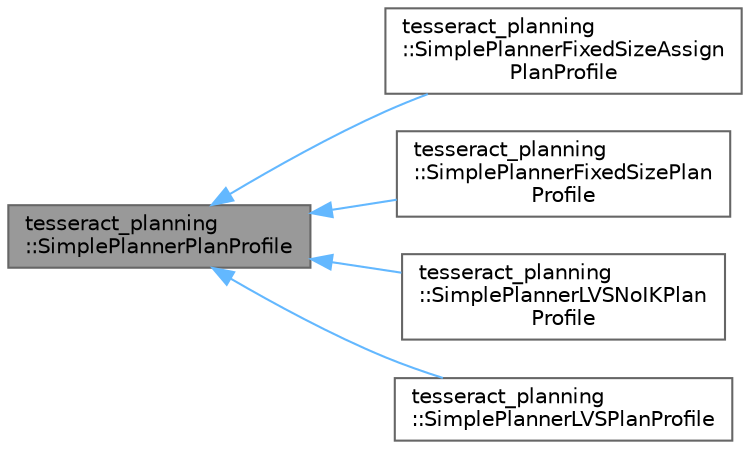digraph "tesseract_planning::SimplePlannerPlanProfile"
{
 // LATEX_PDF_SIZE
  bgcolor="transparent";
  edge [fontname=Helvetica,fontsize=10,labelfontname=Helvetica,labelfontsize=10];
  node [fontname=Helvetica,fontsize=10,shape=box,height=0.2,width=0.4];
  rankdir="LR";
  Node1 [label="tesseract_planning\l::SimplePlannerPlanProfile",height=0.2,width=0.4,color="gray40", fillcolor="grey60", style="filled", fontcolor="black",tooltip="Plan Profile for the simple planner. It defines some functions that handle each of the waypoint cases..."];
  Node1 -> Node2 [dir="back",color="steelblue1",style="solid"];
  Node2 [label="tesseract_planning\l::SimplePlannerFixedSizeAssign\lPlanProfile",height=0.2,width=0.4,color="gray40", fillcolor="white", style="filled",URL="$d4/da8/classtesseract__planning_1_1SimplePlannerFixedSizeAssignPlanProfile.html",tooltip=" "];
  Node1 -> Node3 [dir="back",color="steelblue1",style="solid"];
  Node3 [label="tesseract_planning\l::SimplePlannerFixedSizePlan\lProfile",height=0.2,width=0.4,color="gray40", fillcolor="white", style="filled",URL="$d6/dec/classtesseract__planning_1_1SimplePlannerFixedSizePlanProfile.html",tooltip=" "];
  Node1 -> Node4 [dir="back",color="steelblue1",style="solid"];
  Node4 [label="tesseract_planning\l::SimplePlannerLVSNoIKPlan\lProfile",height=0.2,width=0.4,color="gray40", fillcolor="white", style="filled",URL="$d7/d22/classtesseract__planning_1_1SimplePlannerLVSNoIKPlanProfile.html",tooltip=" "];
  Node1 -> Node5 [dir="back",color="steelblue1",style="solid"];
  Node5 [label="tesseract_planning\l::SimplePlannerLVSPlanProfile",height=0.2,width=0.4,color="gray40", fillcolor="white", style="filled",URL="$d4/d21/classtesseract__planning_1_1SimplePlannerLVSPlanProfile.html",tooltip=" "];
}
